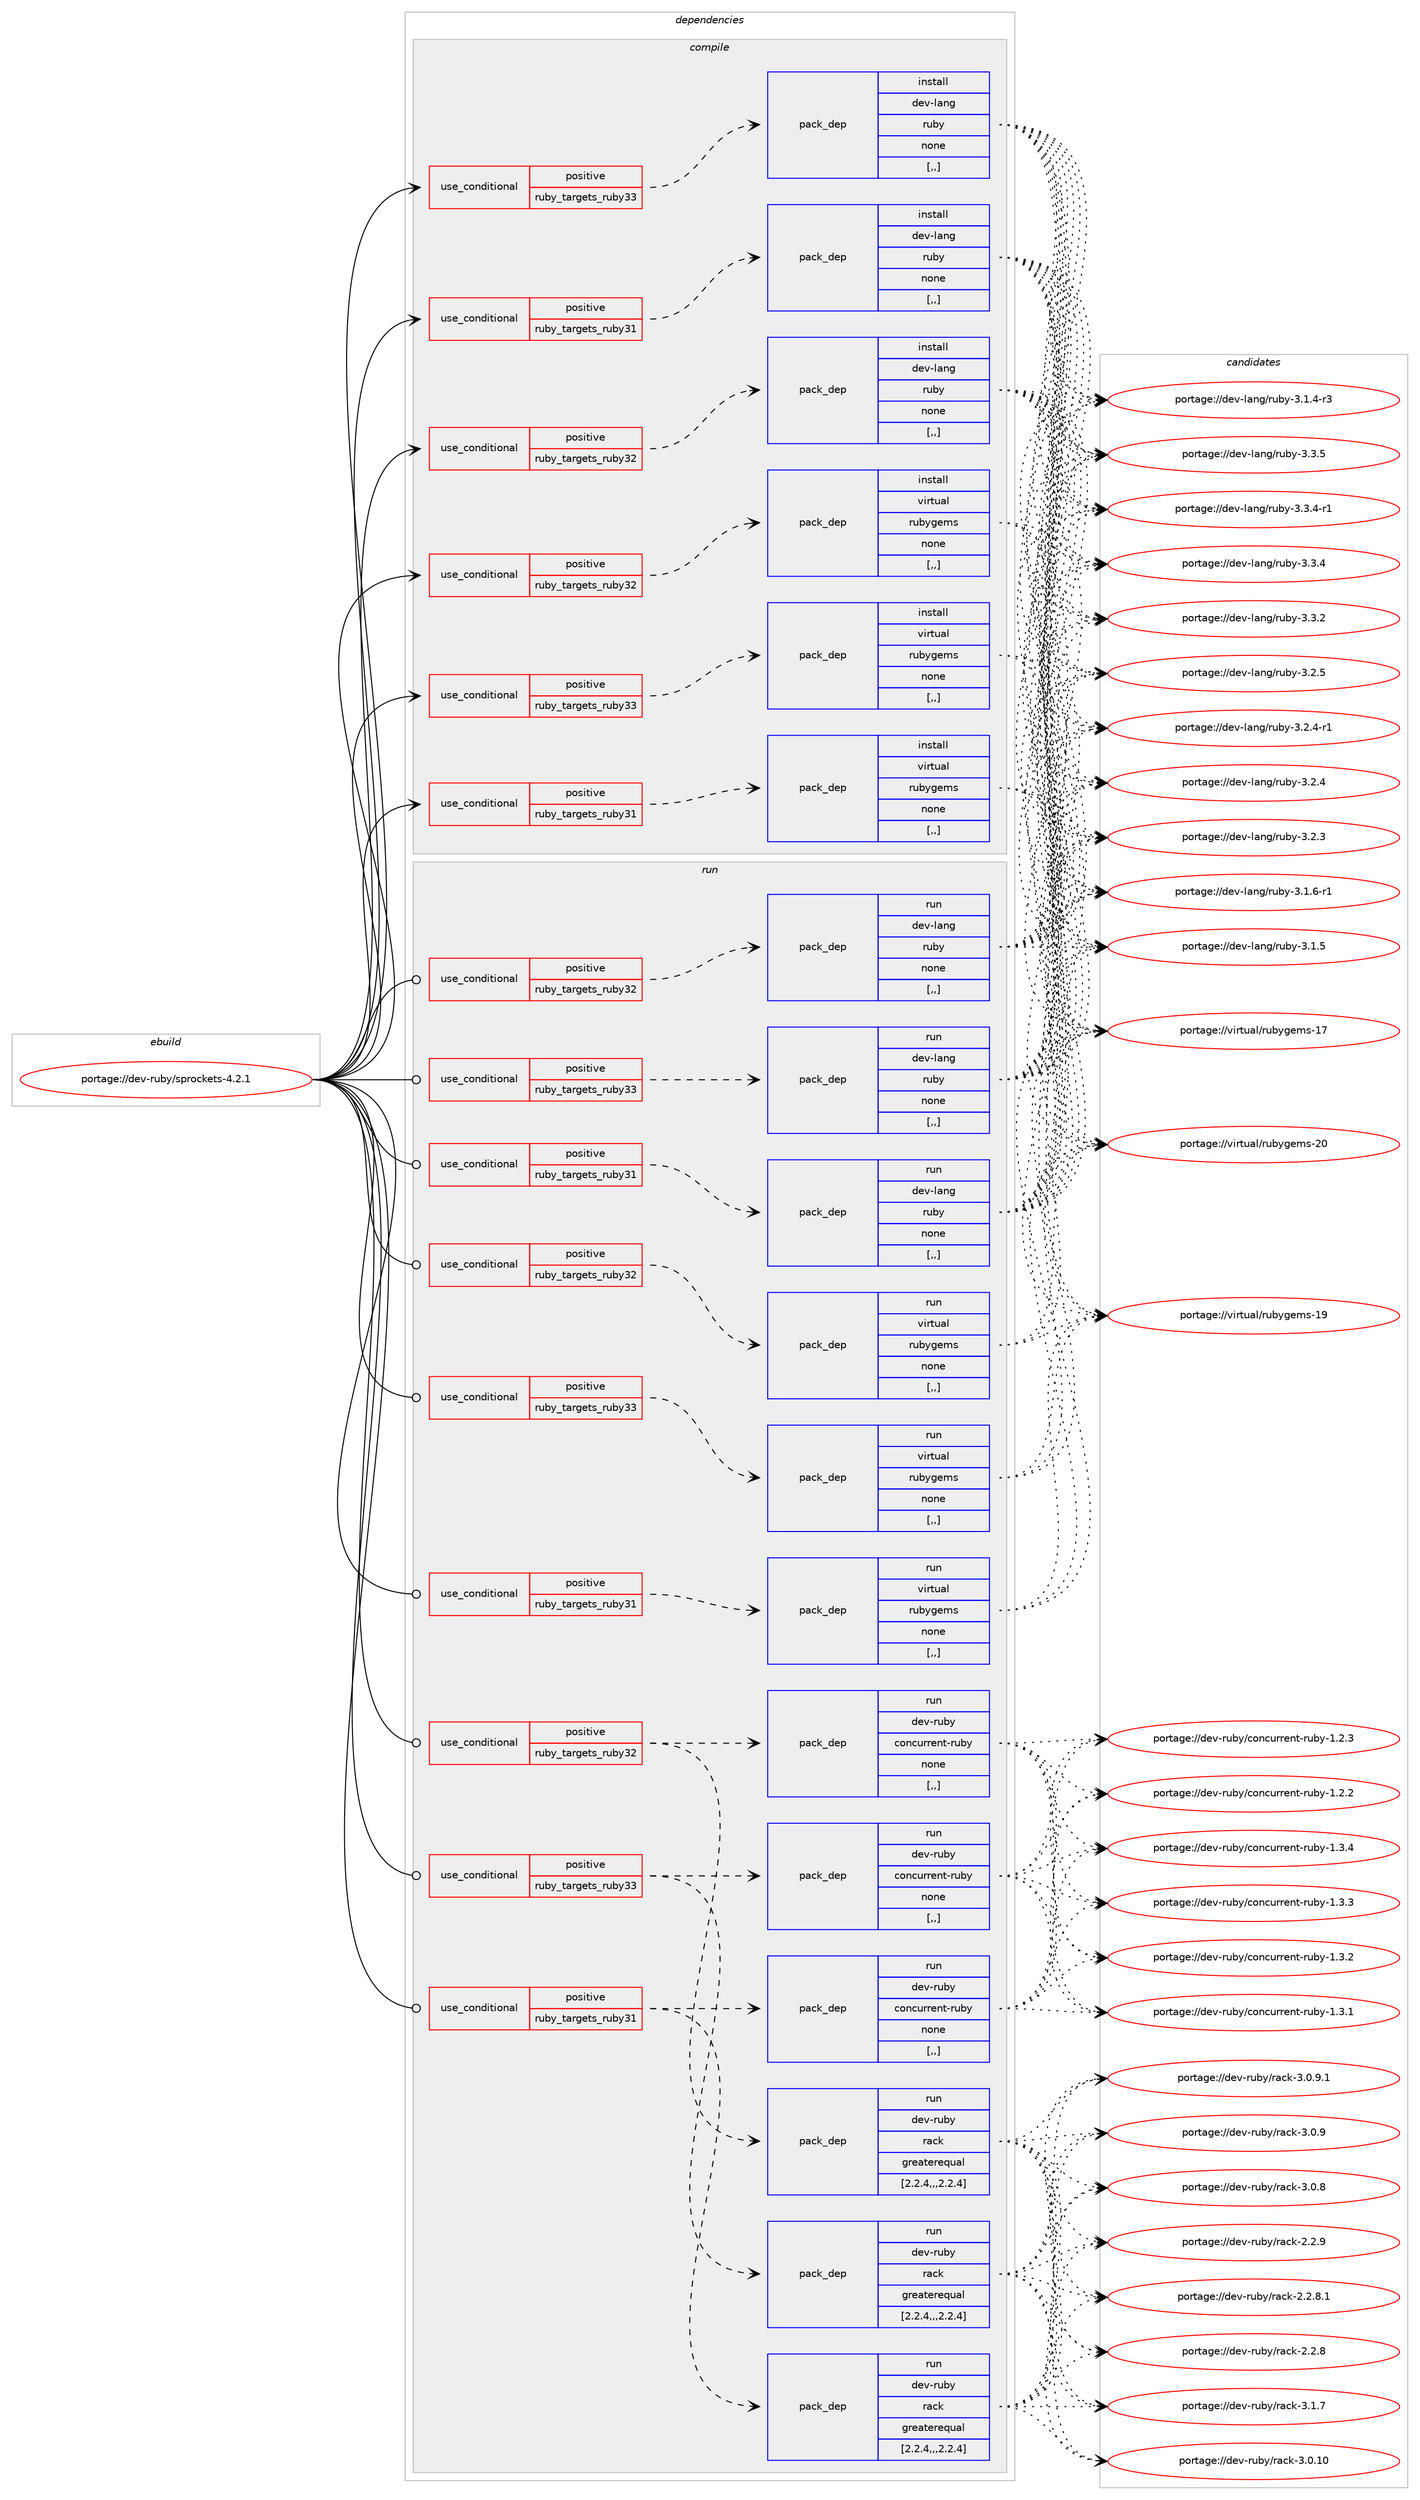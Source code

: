 digraph prolog {

# *************
# Graph options
# *************

newrank=true;
concentrate=true;
compound=true;
graph [rankdir=LR,fontname=Helvetica,fontsize=10,ranksep=1.5];#, ranksep=2.5, nodesep=0.2];
edge  [arrowhead=vee];
node  [fontname=Helvetica,fontsize=10];

# **********
# The ebuild
# **********

subgraph cluster_leftcol {
color=gray;
label=<<i>ebuild</i>>;
id [label="portage://dev-ruby/sprockets-4.2.1", color=red, width=4, href="../dev-ruby/sprockets-4.2.1.svg"];
}

# ****************
# The dependencies
# ****************

subgraph cluster_midcol {
color=gray;
label=<<i>dependencies</i>>;
subgraph cluster_compile {
fillcolor="#eeeeee";
style=filled;
label=<<i>compile</i>>;
subgraph cond188149 {
dependency700549 [label=<<TABLE BORDER="0" CELLBORDER="1" CELLSPACING="0" CELLPADDING="4"><TR><TD ROWSPAN="3" CELLPADDING="10">use_conditional</TD></TR><TR><TD>positive</TD></TR><TR><TD>ruby_targets_ruby31</TD></TR></TABLE>>, shape=none, color=red];
subgraph pack507419 {
dependency700550 [label=<<TABLE BORDER="0" CELLBORDER="1" CELLSPACING="0" CELLPADDING="4" WIDTH="220"><TR><TD ROWSPAN="6" CELLPADDING="30">pack_dep</TD></TR><TR><TD WIDTH="110">install</TD></TR><TR><TD>dev-lang</TD></TR><TR><TD>ruby</TD></TR><TR><TD>none</TD></TR><TR><TD>[,,]</TD></TR></TABLE>>, shape=none, color=blue];
}
dependency700549:e -> dependency700550:w [weight=20,style="dashed",arrowhead="vee"];
}
id:e -> dependency700549:w [weight=20,style="solid",arrowhead="vee"];
subgraph cond188150 {
dependency700551 [label=<<TABLE BORDER="0" CELLBORDER="1" CELLSPACING="0" CELLPADDING="4"><TR><TD ROWSPAN="3" CELLPADDING="10">use_conditional</TD></TR><TR><TD>positive</TD></TR><TR><TD>ruby_targets_ruby31</TD></TR></TABLE>>, shape=none, color=red];
subgraph pack507420 {
dependency700552 [label=<<TABLE BORDER="0" CELLBORDER="1" CELLSPACING="0" CELLPADDING="4" WIDTH="220"><TR><TD ROWSPAN="6" CELLPADDING="30">pack_dep</TD></TR><TR><TD WIDTH="110">install</TD></TR><TR><TD>virtual</TD></TR><TR><TD>rubygems</TD></TR><TR><TD>none</TD></TR><TR><TD>[,,]</TD></TR></TABLE>>, shape=none, color=blue];
}
dependency700551:e -> dependency700552:w [weight=20,style="dashed",arrowhead="vee"];
}
id:e -> dependency700551:w [weight=20,style="solid",arrowhead="vee"];
subgraph cond188151 {
dependency700553 [label=<<TABLE BORDER="0" CELLBORDER="1" CELLSPACING="0" CELLPADDING="4"><TR><TD ROWSPAN="3" CELLPADDING="10">use_conditional</TD></TR><TR><TD>positive</TD></TR><TR><TD>ruby_targets_ruby32</TD></TR></TABLE>>, shape=none, color=red];
subgraph pack507421 {
dependency700554 [label=<<TABLE BORDER="0" CELLBORDER="1" CELLSPACING="0" CELLPADDING="4" WIDTH="220"><TR><TD ROWSPAN="6" CELLPADDING="30">pack_dep</TD></TR><TR><TD WIDTH="110">install</TD></TR><TR><TD>dev-lang</TD></TR><TR><TD>ruby</TD></TR><TR><TD>none</TD></TR><TR><TD>[,,]</TD></TR></TABLE>>, shape=none, color=blue];
}
dependency700553:e -> dependency700554:w [weight=20,style="dashed",arrowhead="vee"];
}
id:e -> dependency700553:w [weight=20,style="solid",arrowhead="vee"];
subgraph cond188152 {
dependency700555 [label=<<TABLE BORDER="0" CELLBORDER="1" CELLSPACING="0" CELLPADDING="4"><TR><TD ROWSPAN="3" CELLPADDING="10">use_conditional</TD></TR><TR><TD>positive</TD></TR><TR><TD>ruby_targets_ruby32</TD></TR></TABLE>>, shape=none, color=red];
subgraph pack507422 {
dependency700556 [label=<<TABLE BORDER="0" CELLBORDER="1" CELLSPACING="0" CELLPADDING="4" WIDTH="220"><TR><TD ROWSPAN="6" CELLPADDING="30">pack_dep</TD></TR><TR><TD WIDTH="110">install</TD></TR><TR><TD>virtual</TD></TR><TR><TD>rubygems</TD></TR><TR><TD>none</TD></TR><TR><TD>[,,]</TD></TR></TABLE>>, shape=none, color=blue];
}
dependency700555:e -> dependency700556:w [weight=20,style="dashed",arrowhead="vee"];
}
id:e -> dependency700555:w [weight=20,style="solid",arrowhead="vee"];
subgraph cond188153 {
dependency700557 [label=<<TABLE BORDER="0" CELLBORDER="1" CELLSPACING="0" CELLPADDING="4"><TR><TD ROWSPAN="3" CELLPADDING="10">use_conditional</TD></TR><TR><TD>positive</TD></TR><TR><TD>ruby_targets_ruby33</TD></TR></TABLE>>, shape=none, color=red];
subgraph pack507423 {
dependency700558 [label=<<TABLE BORDER="0" CELLBORDER="1" CELLSPACING="0" CELLPADDING="4" WIDTH="220"><TR><TD ROWSPAN="6" CELLPADDING="30">pack_dep</TD></TR><TR><TD WIDTH="110">install</TD></TR><TR><TD>dev-lang</TD></TR><TR><TD>ruby</TD></TR><TR><TD>none</TD></TR><TR><TD>[,,]</TD></TR></TABLE>>, shape=none, color=blue];
}
dependency700557:e -> dependency700558:w [weight=20,style="dashed",arrowhead="vee"];
}
id:e -> dependency700557:w [weight=20,style="solid",arrowhead="vee"];
subgraph cond188154 {
dependency700559 [label=<<TABLE BORDER="0" CELLBORDER="1" CELLSPACING="0" CELLPADDING="4"><TR><TD ROWSPAN="3" CELLPADDING="10">use_conditional</TD></TR><TR><TD>positive</TD></TR><TR><TD>ruby_targets_ruby33</TD></TR></TABLE>>, shape=none, color=red];
subgraph pack507424 {
dependency700560 [label=<<TABLE BORDER="0" CELLBORDER="1" CELLSPACING="0" CELLPADDING="4" WIDTH="220"><TR><TD ROWSPAN="6" CELLPADDING="30">pack_dep</TD></TR><TR><TD WIDTH="110">install</TD></TR><TR><TD>virtual</TD></TR><TR><TD>rubygems</TD></TR><TR><TD>none</TD></TR><TR><TD>[,,]</TD></TR></TABLE>>, shape=none, color=blue];
}
dependency700559:e -> dependency700560:w [weight=20,style="dashed",arrowhead="vee"];
}
id:e -> dependency700559:w [weight=20,style="solid",arrowhead="vee"];
}
subgraph cluster_compileandrun {
fillcolor="#eeeeee";
style=filled;
label=<<i>compile and run</i>>;
}
subgraph cluster_run {
fillcolor="#eeeeee";
style=filled;
label=<<i>run</i>>;
subgraph cond188155 {
dependency700561 [label=<<TABLE BORDER="0" CELLBORDER="1" CELLSPACING="0" CELLPADDING="4"><TR><TD ROWSPAN="3" CELLPADDING="10">use_conditional</TD></TR><TR><TD>positive</TD></TR><TR><TD>ruby_targets_ruby31</TD></TR></TABLE>>, shape=none, color=red];
subgraph pack507425 {
dependency700562 [label=<<TABLE BORDER="0" CELLBORDER="1" CELLSPACING="0" CELLPADDING="4" WIDTH="220"><TR><TD ROWSPAN="6" CELLPADDING="30">pack_dep</TD></TR><TR><TD WIDTH="110">run</TD></TR><TR><TD>dev-lang</TD></TR><TR><TD>ruby</TD></TR><TR><TD>none</TD></TR><TR><TD>[,,]</TD></TR></TABLE>>, shape=none, color=blue];
}
dependency700561:e -> dependency700562:w [weight=20,style="dashed",arrowhead="vee"];
}
id:e -> dependency700561:w [weight=20,style="solid",arrowhead="odot"];
subgraph cond188156 {
dependency700563 [label=<<TABLE BORDER="0" CELLBORDER="1" CELLSPACING="0" CELLPADDING="4"><TR><TD ROWSPAN="3" CELLPADDING="10">use_conditional</TD></TR><TR><TD>positive</TD></TR><TR><TD>ruby_targets_ruby31</TD></TR></TABLE>>, shape=none, color=red];
subgraph pack507426 {
dependency700564 [label=<<TABLE BORDER="0" CELLBORDER="1" CELLSPACING="0" CELLPADDING="4" WIDTH="220"><TR><TD ROWSPAN="6" CELLPADDING="30">pack_dep</TD></TR><TR><TD WIDTH="110">run</TD></TR><TR><TD>dev-ruby</TD></TR><TR><TD>concurrent-ruby</TD></TR><TR><TD>none</TD></TR><TR><TD>[,,]</TD></TR></TABLE>>, shape=none, color=blue];
}
dependency700563:e -> dependency700564:w [weight=20,style="dashed",arrowhead="vee"];
subgraph pack507427 {
dependency700565 [label=<<TABLE BORDER="0" CELLBORDER="1" CELLSPACING="0" CELLPADDING="4" WIDTH="220"><TR><TD ROWSPAN="6" CELLPADDING="30">pack_dep</TD></TR><TR><TD WIDTH="110">run</TD></TR><TR><TD>dev-ruby</TD></TR><TR><TD>rack</TD></TR><TR><TD>greaterequal</TD></TR><TR><TD>[2.2.4,,,2.2.4]</TD></TR></TABLE>>, shape=none, color=blue];
}
dependency700563:e -> dependency700565:w [weight=20,style="dashed",arrowhead="vee"];
}
id:e -> dependency700563:w [weight=20,style="solid",arrowhead="odot"];
subgraph cond188157 {
dependency700566 [label=<<TABLE BORDER="0" CELLBORDER="1" CELLSPACING="0" CELLPADDING="4"><TR><TD ROWSPAN="3" CELLPADDING="10">use_conditional</TD></TR><TR><TD>positive</TD></TR><TR><TD>ruby_targets_ruby31</TD></TR></TABLE>>, shape=none, color=red];
subgraph pack507428 {
dependency700567 [label=<<TABLE BORDER="0" CELLBORDER="1" CELLSPACING="0" CELLPADDING="4" WIDTH="220"><TR><TD ROWSPAN="6" CELLPADDING="30">pack_dep</TD></TR><TR><TD WIDTH="110">run</TD></TR><TR><TD>virtual</TD></TR><TR><TD>rubygems</TD></TR><TR><TD>none</TD></TR><TR><TD>[,,]</TD></TR></TABLE>>, shape=none, color=blue];
}
dependency700566:e -> dependency700567:w [weight=20,style="dashed",arrowhead="vee"];
}
id:e -> dependency700566:w [weight=20,style="solid",arrowhead="odot"];
subgraph cond188158 {
dependency700568 [label=<<TABLE BORDER="0" CELLBORDER="1" CELLSPACING="0" CELLPADDING="4"><TR><TD ROWSPAN="3" CELLPADDING="10">use_conditional</TD></TR><TR><TD>positive</TD></TR><TR><TD>ruby_targets_ruby32</TD></TR></TABLE>>, shape=none, color=red];
subgraph pack507429 {
dependency700569 [label=<<TABLE BORDER="0" CELLBORDER="1" CELLSPACING="0" CELLPADDING="4" WIDTH="220"><TR><TD ROWSPAN="6" CELLPADDING="30">pack_dep</TD></TR><TR><TD WIDTH="110">run</TD></TR><TR><TD>dev-lang</TD></TR><TR><TD>ruby</TD></TR><TR><TD>none</TD></TR><TR><TD>[,,]</TD></TR></TABLE>>, shape=none, color=blue];
}
dependency700568:e -> dependency700569:w [weight=20,style="dashed",arrowhead="vee"];
}
id:e -> dependency700568:w [weight=20,style="solid",arrowhead="odot"];
subgraph cond188159 {
dependency700570 [label=<<TABLE BORDER="0" CELLBORDER="1" CELLSPACING="0" CELLPADDING="4"><TR><TD ROWSPAN="3" CELLPADDING="10">use_conditional</TD></TR><TR><TD>positive</TD></TR><TR><TD>ruby_targets_ruby32</TD></TR></TABLE>>, shape=none, color=red];
subgraph pack507430 {
dependency700571 [label=<<TABLE BORDER="0" CELLBORDER="1" CELLSPACING="0" CELLPADDING="4" WIDTH="220"><TR><TD ROWSPAN="6" CELLPADDING="30">pack_dep</TD></TR><TR><TD WIDTH="110">run</TD></TR><TR><TD>dev-ruby</TD></TR><TR><TD>concurrent-ruby</TD></TR><TR><TD>none</TD></TR><TR><TD>[,,]</TD></TR></TABLE>>, shape=none, color=blue];
}
dependency700570:e -> dependency700571:w [weight=20,style="dashed",arrowhead="vee"];
subgraph pack507431 {
dependency700572 [label=<<TABLE BORDER="0" CELLBORDER="1" CELLSPACING="0" CELLPADDING="4" WIDTH="220"><TR><TD ROWSPAN="6" CELLPADDING="30">pack_dep</TD></TR><TR><TD WIDTH="110">run</TD></TR><TR><TD>dev-ruby</TD></TR><TR><TD>rack</TD></TR><TR><TD>greaterequal</TD></TR><TR><TD>[2.2.4,,,2.2.4]</TD></TR></TABLE>>, shape=none, color=blue];
}
dependency700570:e -> dependency700572:w [weight=20,style="dashed",arrowhead="vee"];
}
id:e -> dependency700570:w [weight=20,style="solid",arrowhead="odot"];
subgraph cond188160 {
dependency700573 [label=<<TABLE BORDER="0" CELLBORDER="1" CELLSPACING="0" CELLPADDING="4"><TR><TD ROWSPAN="3" CELLPADDING="10">use_conditional</TD></TR><TR><TD>positive</TD></TR><TR><TD>ruby_targets_ruby32</TD></TR></TABLE>>, shape=none, color=red];
subgraph pack507432 {
dependency700574 [label=<<TABLE BORDER="0" CELLBORDER="1" CELLSPACING="0" CELLPADDING="4" WIDTH="220"><TR><TD ROWSPAN="6" CELLPADDING="30">pack_dep</TD></TR><TR><TD WIDTH="110">run</TD></TR><TR><TD>virtual</TD></TR><TR><TD>rubygems</TD></TR><TR><TD>none</TD></TR><TR><TD>[,,]</TD></TR></TABLE>>, shape=none, color=blue];
}
dependency700573:e -> dependency700574:w [weight=20,style="dashed",arrowhead="vee"];
}
id:e -> dependency700573:w [weight=20,style="solid",arrowhead="odot"];
subgraph cond188161 {
dependency700575 [label=<<TABLE BORDER="0" CELLBORDER="1" CELLSPACING="0" CELLPADDING="4"><TR><TD ROWSPAN="3" CELLPADDING="10">use_conditional</TD></TR><TR><TD>positive</TD></TR><TR><TD>ruby_targets_ruby33</TD></TR></TABLE>>, shape=none, color=red];
subgraph pack507433 {
dependency700576 [label=<<TABLE BORDER="0" CELLBORDER="1" CELLSPACING="0" CELLPADDING="4" WIDTH="220"><TR><TD ROWSPAN="6" CELLPADDING="30">pack_dep</TD></TR><TR><TD WIDTH="110">run</TD></TR><TR><TD>dev-lang</TD></TR><TR><TD>ruby</TD></TR><TR><TD>none</TD></TR><TR><TD>[,,]</TD></TR></TABLE>>, shape=none, color=blue];
}
dependency700575:e -> dependency700576:w [weight=20,style="dashed",arrowhead="vee"];
}
id:e -> dependency700575:w [weight=20,style="solid",arrowhead="odot"];
subgraph cond188162 {
dependency700577 [label=<<TABLE BORDER="0" CELLBORDER="1" CELLSPACING="0" CELLPADDING="4"><TR><TD ROWSPAN="3" CELLPADDING="10">use_conditional</TD></TR><TR><TD>positive</TD></TR><TR><TD>ruby_targets_ruby33</TD></TR></TABLE>>, shape=none, color=red];
subgraph pack507434 {
dependency700578 [label=<<TABLE BORDER="0" CELLBORDER="1" CELLSPACING="0" CELLPADDING="4" WIDTH="220"><TR><TD ROWSPAN="6" CELLPADDING="30">pack_dep</TD></TR><TR><TD WIDTH="110">run</TD></TR><TR><TD>dev-ruby</TD></TR><TR><TD>concurrent-ruby</TD></TR><TR><TD>none</TD></TR><TR><TD>[,,]</TD></TR></TABLE>>, shape=none, color=blue];
}
dependency700577:e -> dependency700578:w [weight=20,style="dashed",arrowhead="vee"];
subgraph pack507435 {
dependency700579 [label=<<TABLE BORDER="0" CELLBORDER="1" CELLSPACING="0" CELLPADDING="4" WIDTH="220"><TR><TD ROWSPAN="6" CELLPADDING="30">pack_dep</TD></TR><TR><TD WIDTH="110">run</TD></TR><TR><TD>dev-ruby</TD></TR><TR><TD>rack</TD></TR><TR><TD>greaterequal</TD></TR><TR><TD>[2.2.4,,,2.2.4]</TD></TR></TABLE>>, shape=none, color=blue];
}
dependency700577:e -> dependency700579:w [weight=20,style="dashed",arrowhead="vee"];
}
id:e -> dependency700577:w [weight=20,style="solid",arrowhead="odot"];
subgraph cond188163 {
dependency700580 [label=<<TABLE BORDER="0" CELLBORDER="1" CELLSPACING="0" CELLPADDING="4"><TR><TD ROWSPAN="3" CELLPADDING="10">use_conditional</TD></TR><TR><TD>positive</TD></TR><TR><TD>ruby_targets_ruby33</TD></TR></TABLE>>, shape=none, color=red];
subgraph pack507436 {
dependency700581 [label=<<TABLE BORDER="0" CELLBORDER="1" CELLSPACING="0" CELLPADDING="4" WIDTH="220"><TR><TD ROWSPAN="6" CELLPADDING="30">pack_dep</TD></TR><TR><TD WIDTH="110">run</TD></TR><TR><TD>virtual</TD></TR><TR><TD>rubygems</TD></TR><TR><TD>none</TD></TR><TR><TD>[,,]</TD></TR></TABLE>>, shape=none, color=blue];
}
dependency700580:e -> dependency700581:w [weight=20,style="dashed",arrowhead="vee"];
}
id:e -> dependency700580:w [weight=20,style="solid",arrowhead="odot"];
}
}

# **************
# The candidates
# **************

subgraph cluster_choices {
rank=same;
color=gray;
label=<<i>candidates</i>>;

subgraph choice507419 {
color=black;
nodesep=1;
choice10010111845108971101034711411798121455146514653 [label="portage://dev-lang/ruby-3.3.5", color=red, width=4,href="../dev-lang/ruby-3.3.5.svg"];
choice100101118451089711010347114117981214551465146524511449 [label="portage://dev-lang/ruby-3.3.4-r1", color=red, width=4,href="../dev-lang/ruby-3.3.4-r1.svg"];
choice10010111845108971101034711411798121455146514652 [label="portage://dev-lang/ruby-3.3.4", color=red, width=4,href="../dev-lang/ruby-3.3.4.svg"];
choice10010111845108971101034711411798121455146514650 [label="portage://dev-lang/ruby-3.3.2", color=red, width=4,href="../dev-lang/ruby-3.3.2.svg"];
choice10010111845108971101034711411798121455146504653 [label="portage://dev-lang/ruby-3.2.5", color=red, width=4,href="../dev-lang/ruby-3.2.5.svg"];
choice100101118451089711010347114117981214551465046524511449 [label="portage://dev-lang/ruby-3.2.4-r1", color=red, width=4,href="../dev-lang/ruby-3.2.4-r1.svg"];
choice10010111845108971101034711411798121455146504652 [label="portage://dev-lang/ruby-3.2.4", color=red, width=4,href="../dev-lang/ruby-3.2.4.svg"];
choice10010111845108971101034711411798121455146504651 [label="portage://dev-lang/ruby-3.2.3", color=red, width=4,href="../dev-lang/ruby-3.2.3.svg"];
choice100101118451089711010347114117981214551464946544511449 [label="portage://dev-lang/ruby-3.1.6-r1", color=red, width=4,href="../dev-lang/ruby-3.1.6-r1.svg"];
choice10010111845108971101034711411798121455146494653 [label="portage://dev-lang/ruby-3.1.5", color=red, width=4,href="../dev-lang/ruby-3.1.5.svg"];
choice100101118451089711010347114117981214551464946524511451 [label="portage://dev-lang/ruby-3.1.4-r3", color=red, width=4,href="../dev-lang/ruby-3.1.4-r3.svg"];
dependency700550:e -> choice10010111845108971101034711411798121455146514653:w [style=dotted,weight="100"];
dependency700550:e -> choice100101118451089711010347114117981214551465146524511449:w [style=dotted,weight="100"];
dependency700550:e -> choice10010111845108971101034711411798121455146514652:w [style=dotted,weight="100"];
dependency700550:e -> choice10010111845108971101034711411798121455146514650:w [style=dotted,weight="100"];
dependency700550:e -> choice10010111845108971101034711411798121455146504653:w [style=dotted,weight="100"];
dependency700550:e -> choice100101118451089711010347114117981214551465046524511449:w [style=dotted,weight="100"];
dependency700550:e -> choice10010111845108971101034711411798121455146504652:w [style=dotted,weight="100"];
dependency700550:e -> choice10010111845108971101034711411798121455146504651:w [style=dotted,weight="100"];
dependency700550:e -> choice100101118451089711010347114117981214551464946544511449:w [style=dotted,weight="100"];
dependency700550:e -> choice10010111845108971101034711411798121455146494653:w [style=dotted,weight="100"];
dependency700550:e -> choice100101118451089711010347114117981214551464946524511451:w [style=dotted,weight="100"];
}
subgraph choice507420 {
color=black;
nodesep=1;
choice118105114116117971084711411798121103101109115455048 [label="portage://virtual/rubygems-20", color=red, width=4,href="../virtual/rubygems-20.svg"];
choice118105114116117971084711411798121103101109115454957 [label="portage://virtual/rubygems-19", color=red, width=4,href="../virtual/rubygems-19.svg"];
choice118105114116117971084711411798121103101109115454955 [label="portage://virtual/rubygems-17", color=red, width=4,href="../virtual/rubygems-17.svg"];
dependency700552:e -> choice118105114116117971084711411798121103101109115455048:w [style=dotted,weight="100"];
dependency700552:e -> choice118105114116117971084711411798121103101109115454957:w [style=dotted,weight="100"];
dependency700552:e -> choice118105114116117971084711411798121103101109115454955:w [style=dotted,weight="100"];
}
subgraph choice507421 {
color=black;
nodesep=1;
choice10010111845108971101034711411798121455146514653 [label="portage://dev-lang/ruby-3.3.5", color=red, width=4,href="../dev-lang/ruby-3.3.5.svg"];
choice100101118451089711010347114117981214551465146524511449 [label="portage://dev-lang/ruby-3.3.4-r1", color=red, width=4,href="../dev-lang/ruby-3.3.4-r1.svg"];
choice10010111845108971101034711411798121455146514652 [label="portage://dev-lang/ruby-3.3.4", color=red, width=4,href="../dev-lang/ruby-3.3.4.svg"];
choice10010111845108971101034711411798121455146514650 [label="portage://dev-lang/ruby-3.3.2", color=red, width=4,href="../dev-lang/ruby-3.3.2.svg"];
choice10010111845108971101034711411798121455146504653 [label="portage://dev-lang/ruby-3.2.5", color=red, width=4,href="../dev-lang/ruby-3.2.5.svg"];
choice100101118451089711010347114117981214551465046524511449 [label="portage://dev-lang/ruby-3.2.4-r1", color=red, width=4,href="../dev-lang/ruby-3.2.4-r1.svg"];
choice10010111845108971101034711411798121455146504652 [label="portage://dev-lang/ruby-3.2.4", color=red, width=4,href="../dev-lang/ruby-3.2.4.svg"];
choice10010111845108971101034711411798121455146504651 [label="portage://dev-lang/ruby-3.2.3", color=red, width=4,href="../dev-lang/ruby-3.2.3.svg"];
choice100101118451089711010347114117981214551464946544511449 [label="portage://dev-lang/ruby-3.1.6-r1", color=red, width=4,href="../dev-lang/ruby-3.1.6-r1.svg"];
choice10010111845108971101034711411798121455146494653 [label="portage://dev-lang/ruby-3.1.5", color=red, width=4,href="../dev-lang/ruby-3.1.5.svg"];
choice100101118451089711010347114117981214551464946524511451 [label="portage://dev-lang/ruby-3.1.4-r3", color=red, width=4,href="../dev-lang/ruby-3.1.4-r3.svg"];
dependency700554:e -> choice10010111845108971101034711411798121455146514653:w [style=dotted,weight="100"];
dependency700554:e -> choice100101118451089711010347114117981214551465146524511449:w [style=dotted,weight="100"];
dependency700554:e -> choice10010111845108971101034711411798121455146514652:w [style=dotted,weight="100"];
dependency700554:e -> choice10010111845108971101034711411798121455146514650:w [style=dotted,weight="100"];
dependency700554:e -> choice10010111845108971101034711411798121455146504653:w [style=dotted,weight="100"];
dependency700554:e -> choice100101118451089711010347114117981214551465046524511449:w [style=dotted,weight="100"];
dependency700554:e -> choice10010111845108971101034711411798121455146504652:w [style=dotted,weight="100"];
dependency700554:e -> choice10010111845108971101034711411798121455146504651:w [style=dotted,weight="100"];
dependency700554:e -> choice100101118451089711010347114117981214551464946544511449:w [style=dotted,weight="100"];
dependency700554:e -> choice10010111845108971101034711411798121455146494653:w [style=dotted,weight="100"];
dependency700554:e -> choice100101118451089711010347114117981214551464946524511451:w [style=dotted,weight="100"];
}
subgraph choice507422 {
color=black;
nodesep=1;
choice118105114116117971084711411798121103101109115455048 [label="portage://virtual/rubygems-20", color=red, width=4,href="../virtual/rubygems-20.svg"];
choice118105114116117971084711411798121103101109115454957 [label="portage://virtual/rubygems-19", color=red, width=4,href="../virtual/rubygems-19.svg"];
choice118105114116117971084711411798121103101109115454955 [label="portage://virtual/rubygems-17", color=red, width=4,href="../virtual/rubygems-17.svg"];
dependency700556:e -> choice118105114116117971084711411798121103101109115455048:w [style=dotted,weight="100"];
dependency700556:e -> choice118105114116117971084711411798121103101109115454957:w [style=dotted,weight="100"];
dependency700556:e -> choice118105114116117971084711411798121103101109115454955:w [style=dotted,weight="100"];
}
subgraph choice507423 {
color=black;
nodesep=1;
choice10010111845108971101034711411798121455146514653 [label="portage://dev-lang/ruby-3.3.5", color=red, width=4,href="../dev-lang/ruby-3.3.5.svg"];
choice100101118451089711010347114117981214551465146524511449 [label="portage://dev-lang/ruby-3.3.4-r1", color=red, width=4,href="../dev-lang/ruby-3.3.4-r1.svg"];
choice10010111845108971101034711411798121455146514652 [label="portage://dev-lang/ruby-3.3.4", color=red, width=4,href="../dev-lang/ruby-3.3.4.svg"];
choice10010111845108971101034711411798121455146514650 [label="portage://dev-lang/ruby-3.3.2", color=red, width=4,href="../dev-lang/ruby-3.3.2.svg"];
choice10010111845108971101034711411798121455146504653 [label="portage://dev-lang/ruby-3.2.5", color=red, width=4,href="../dev-lang/ruby-3.2.5.svg"];
choice100101118451089711010347114117981214551465046524511449 [label="portage://dev-lang/ruby-3.2.4-r1", color=red, width=4,href="../dev-lang/ruby-3.2.4-r1.svg"];
choice10010111845108971101034711411798121455146504652 [label="portage://dev-lang/ruby-3.2.4", color=red, width=4,href="../dev-lang/ruby-3.2.4.svg"];
choice10010111845108971101034711411798121455146504651 [label="portage://dev-lang/ruby-3.2.3", color=red, width=4,href="../dev-lang/ruby-3.2.3.svg"];
choice100101118451089711010347114117981214551464946544511449 [label="portage://dev-lang/ruby-3.1.6-r1", color=red, width=4,href="../dev-lang/ruby-3.1.6-r1.svg"];
choice10010111845108971101034711411798121455146494653 [label="portage://dev-lang/ruby-3.1.5", color=red, width=4,href="../dev-lang/ruby-3.1.5.svg"];
choice100101118451089711010347114117981214551464946524511451 [label="portage://dev-lang/ruby-3.1.4-r3", color=red, width=4,href="../dev-lang/ruby-3.1.4-r3.svg"];
dependency700558:e -> choice10010111845108971101034711411798121455146514653:w [style=dotted,weight="100"];
dependency700558:e -> choice100101118451089711010347114117981214551465146524511449:w [style=dotted,weight="100"];
dependency700558:e -> choice10010111845108971101034711411798121455146514652:w [style=dotted,weight="100"];
dependency700558:e -> choice10010111845108971101034711411798121455146514650:w [style=dotted,weight="100"];
dependency700558:e -> choice10010111845108971101034711411798121455146504653:w [style=dotted,weight="100"];
dependency700558:e -> choice100101118451089711010347114117981214551465046524511449:w [style=dotted,weight="100"];
dependency700558:e -> choice10010111845108971101034711411798121455146504652:w [style=dotted,weight="100"];
dependency700558:e -> choice10010111845108971101034711411798121455146504651:w [style=dotted,weight="100"];
dependency700558:e -> choice100101118451089711010347114117981214551464946544511449:w [style=dotted,weight="100"];
dependency700558:e -> choice10010111845108971101034711411798121455146494653:w [style=dotted,weight="100"];
dependency700558:e -> choice100101118451089711010347114117981214551464946524511451:w [style=dotted,weight="100"];
}
subgraph choice507424 {
color=black;
nodesep=1;
choice118105114116117971084711411798121103101109115455048 [label="portage://virtual/rubygems-20", color=red, width=4,href="../virtual/rubygems-20.svg"];
choice118105114116117971084711411798121103101109115454957 [label="portage://virtual/rubygems-19", color=red, width=4,href="../virtual/rubygems-19.svg"];
choice118105114116117971084711411798121103101109115454955 [label="portage://virtual/rubygems-17", color=red, width=4,href="../virtual/rubygems-17.svg"];
dependency700560:e -> choice118105114116117971084711411798121103101109115455048:w [style=dotted,weight="100"];
dependency700560:e -> choice118105114116117971084711411798121103101109115454957:w [style=dotted,weight="100"];
dependency700560:e -> choice118105114116117971084711411798121103101109115454955:w [style=dotted,weight="100"];
}
subgraph choice507425 {
color=black;
nodesep=1;
choice10010111845108971101034711411798121455146514653 [label="portage://dev-lang/ruby-3.3.5", color=red, width=4,href="../dev-lang/ruby-3.3.5.svg"];
choice100101118451089711010347114117981214551465146524511449 [label="portage://dev-lang/ruby-3.3.4-r1", color=red, width=4,href="../dev-lang/ruby-3.3.4-r1.svg"];
choice10010111845108971101034711411798121455146514652 [label="portage://dev-lang/ruby-3.3.4", color=red, width=4,href="../dev-lang/ruby-3.3.4.svg"];
choice10010111845108971101034711411798121455146514650 [label="portage://dev-lang/ruby-3.3.2", color=red, width=4,href="../dev-lang/ruby-3.3.2.svg"];
choice10010111845108971101034711411798121455146504653 [label="portage://dev-lang/ruby-3.2.5", color=red, width=4,href="../dev-lang/ruby-3.2.5.svg"];
choice100101118451089711010347114117981214551465046524511449 [label="portage://dev-lang/ruby-3.2.4-r1", color=red, width=4,href="../dev-lang/ruby-3.2.4-r1.svg"];
choice10010111845108971101034711411798121455146504652 [label="portage://dev-lang/ruby-3.2.4", color=red, width=4,href="../dev-lang/ruby-3.2.4.svg"];
choice10010111845108971101034711411798121455146504651 [label="portage://dev-lang/ruby-3.2.3", color=red, width=4,href="../dev-lang/ruby-3.2.3.svg"];
choice100101118451089711010347114117981214551464946544511449 [label="portage://dev-lang/ruby-3.1.6-r1", color=red, width=4,href="../dev-lang/ruby-3.1.6-r1.svg"];
choice10010111845108971101034711411798121455146494653 [label="portage://dev-lang/ruby-3.1.5", color=red, width=4,href="../dev-lang/ruby-3.1.5.svg"];
choice100101118451089711010347114117981214551464946524511451 [label="portage://dev-lang/ruby-3.1.4-r3", color=red, width=4,href="../dev-lang/ruby-3.1.4-r3.svg"];
dependency700562:e -> choice10010111845108971101034711411798121455146514653:w [style=dotted,weight="100"];
dependency700562:e -> choice100101118451089711010347114117981214551465146524511449:w [style=dotted,weight="100"];
dependency700562:e -> choice10010111845108971101034711411798121455146514652:w [style=dotted,weight="100"];
dependency700562:e -> choice10010111845108971101034711411798121455146514650:w [style=dotted,weight="100"];
dependency700562:e -> choice10010111845108971101034711411798121455146504653:w [style=dotted,weight="100"];
dependency700562:e -> choice100101118451089711010347114117981214551465046524511449:w [style=dotted,weight="100"];
dependency700562:e -> choice10010111845108971101034711411798121455146504652:w [style=dotted,weight="100"];
dependency700562:e -> choice10010111845108971101034711411798121455146504651:w [style=dotted,weight="100"];
dependency700562:e -> choice100101118451089711010347114117981214551464946544511449:w [style=dotted,weight="100"];
dependency700562:e -> choice10010111845108971101034711411798121455146494653:w [style=dotted,weight="100"];
dependency700562:e -> choice100101118451089711010347114117981214551464946524511451:w [style=dotted,weight="100"];
}
subgraph choice507426 {
color=black;
nodesep=1;
choice10010111845114117981214799111110991171141141011101164511411798121454946514652 [label="portage://dev-ruby/concurrent-ruby-1.3.4", color=red, width=4,href="../dev-ruby/concurrent-ruby-1.3.4.svg"];
choice10010111845114117981214799111110991171141141011101164511411798121454946514651 [label="portage://dev-ruby/concurrent-ruby-1.3.3", color=red, width=4,href="../dev-ruby/concurrent-ruby-1.3.3.svg"];
choice10010111845114117981214799111110991171141141011101164511411798121454946514650 [label="portage://dev-ruby/concurrent-ruby-1.3.2", color=red, width=4,href="../dev-ruby/concurrent-ruby-1.3.2.svg"];
choice10010111845114117981214799111110991171141141011101164511411798121454946514649 [label="portage://dev-ruby/concurrent-ruby-1.3.1", color=red, width=4,href="../dev-ruby/concurrent-ruby-1.3.1.svg"];
choice10010111845114117981214799111110991171141141011101164511411798121454946504651 [label="portage://dev-ruby/concurrent-ruby-1.2.3", color=red, width=4,href="../dev-ruby/concurrent-ruby-1.2.3.svg"];
choice10010111845114117981214799111110991171141141011101164511411798121454946504650 [label="portage://dev-ruby/concurrent-ruby-1.2.2", color=red, width=4,href="../dev-ruby/concurrent-ruby-1.2.2.svg"];
dependency700564:e -> choice10010111845114117981214799111110991171141141011101164511411798121454946514652:w [style=dotted,weight="100"];
dependency700564:e -> choice10010111845114117981214799111110991171141141011101164511411798121454946514651:w [style=dotted,weight="100"];
dependency700564:e -> choice10010111845114117981214799111110991171141141011101164511411798121454946514650:w [style=dotted,weight="100"];
dependency700564:e -> choice10010111845114117981214799111110991171141141011101164511411798121454946514649:w [style=dotted,weight="100"];
dependency700564:e -> choice10010111845114117981214799111110991171141141011101164511411798121454946504651:w [style=dotted,weight="100"];
dependency700564:e -> choice10010111845114117981214799111110991171141141011101164511411798121454946504650:w [style=dotted,weight="100"];
}
subgraph choice507427 {
color=black;
nodesep=1;
choice1001011184511411798121471149799107455146494655 [label="portage://dev-ruby/rack-3.1.7", color=red, width=4,href="../dev-ruby/rack-3.1.7.svg"];
choice100101118451141179812147114979910745514648464948 [label="portage://dev-ruby/rack-3.0.10", color=red, width=4,href="../dev-ruby/rack-3.0.10.svg"];
choice10010111845114117981214711497991074551464846574649 [label="portage://dev-ruby/rack-3.0.9.1", color=red, width=4,href="../dev-ruby/rack-3.0.9.1.svg"];
choice1001011184511411798121471149799107455146484657 [label="portage://dev-ruby/rack-3.0.9", color=red, width=4,href="../dev-ruby/rack-3.0.9.svg"];
choice1001011184511411798121471149799107455146484656 [label="portage://dev-ruby/rack-3.0.8", color=red, width=4,href="../dev-ruby/rack-3.0.8.svg"];
choice1001011184511411798121471149799107455046504657 [label="portage://dev-ruby/rack-2.2.9", color=red, width=4,href="../dev-ruby/rack-2.2.9.svg"];
choice10010111845114117981214711497991074550465046564649 [label="portage://dev-ruby/rack-2.2.8.1", color=red, width=4,href="../dev-ruby/rack-2.2.8.1.svg"];
choice1001011184511411798121471149799107455046504656 [label="portage://dev-ruby/rack-2.2.8", color=red, width=4,href="../dev-ruby/rack-2.2.8.svg"];
dependency700565:e -> choice1001011184511411798121471149799107455146494655:w [style=dotted,weight="100"];
dependency700565:e -> choice100101118451141179812147114979910745514648464948:w [style=dotted,weight="100"];
dependency700565:e -> choice10010111845114117981214711497991074551464846574649:w [style=dotted,weight="100"];
dependency700565:e -> choice1001011184511411798121471149799107455146484657:w [style=dotted,weight="100"];
dependency700565:e -> choice1001011184511411798121471149799107455146484656:w [style=dotted,weight="100"];
dependency700565:e -> choice1001011184511411798121471149799107455046504657:w [style=dotted,weight="100"];
dependency700565:e -> choice10010111845114117981214711497991074550465046564649:w [style=dotted,weight="100"];
dependency700565:e -> choice1001011184511411798121471149799107455046504656:w [style=dotted,weight="100"];
}
subgraph choice507428 {
color=black;
nodesep=1;
choice118105114116117971084711411798121103101109115455048 [label="portage://virtual/rubygems-20", color=red, width=4,href="../virtual/rubygems-20.svg"];
choice118105114116117971084711411798121103101109115454957 [label="portage://virtual/rubygems-19", color=red, width=4,href="../virtual/rubygems-19.svg"];
choice118105114116117971084711411798121103101109115454955 [label="portage://virtual/rubygems-17", color=red, width=4,href="../virtual/rubygems-17.svg"];
dependency700567:e -> choice118105114116117971084711411798121103101109115455048:w [style=dotted,weight="100"];
dependency700567:e -> choice118105114116117971084711411798121103101109115454957:w [style=dotted,weight="100"];
dependency700567:e -> choice118105114116117971084711411798121103101109115454955:w [style=dotted,weight="100"];
}
subgraph choice507429 {
color=black;
nodesep=1;
choice10010111845108971101034711411798121455146514653 [label="portage://dev-lang/ruby-3.3.5", color=red, width=4,href="../dev-lang/ruby-3.3.5.svg"];
choice100101118451089711010347114117981214551465146524511449 [label="portage://dev-lang/ruby-3.3.4-r1", color=red, width=4,href="../dev-lang/ruby-3.3.4-r1.svg"];
choice10010111845108971101034711411798121455146514652 [label="portage://dev-lang/ruby-3.3.4", color=red, width=4,href="../dev-lang/ruby-3.3.4.svg"];
choice10010111845108971101034711411798121455146514650 [label="portage://dev-lang/ruby-3.3.2", color=red, width=4,href="../dev-lang/ruby-3.3.2.svg"];
choice10010111845108971101034711411798121455146504653 [label="portage://dev-lang/ruby-3.2.5", color=red, width=4,href="../dev-lang/ruby-3.2.5.svg"];
choice100101118451089711010347114117981214551465046524511449 [label="portage://dev-lang/ruby-3.2.4-r1", color=red, width=4,href="../dev-lang/ruby-3.2.4-r1.svg"];
choice10010111845108971101034711411798121455146504652 [label="portage://dev-lang/ruby-3.2.4", color=red, width=4,href="../dev-lang/ruby-3.2.4.svg"];
choice10010111845108971101034711411798121455146504651 [label="portage://dev-lang/ruby-3.2.3", color=red, width=4,href="../dev-lang/ruby-3.2.3.svg"];
choice100101118451089711010347114117981214551464946544511449 [label="portage://dev-lang/ruby-3.1.6-r1", color=red, width=4,href="../dev-lang/ruby-3.1.6-r1.svg"];
choice10010111845108971101034711411798121455146494653 [label="portage://dev-lang/ruby-3.1.5", color=red, width=4,href="../dev-lang/ruby-3.1.5.svg"];
choice100101118451089711010347114117981214551464946524511451 [label="portage://dev-lang/ruby-3.1.4-r3", color=red, width=4,href="../dev-lang/ruby-3.1.4-r3.svg"];
dependency700569:e -> choice10010111845108971101034711411798121455146514653:w [style=dotted,weight="100"];
dependency700569:e -> choice100101118451089711010347114117981214551465146524511449:w [style=dotted,weight="100"];
dependency700569:e -> choice10010111845108971101034711411798121455146514652:w [style=dotted,weight="100"];
dependency700569:e -> choice10010111845108971101034711411798121455146514650:w [style=dotted,weight="100"];
dependency700569:e -> choice10010111845108971101034711411798121455146504653:w [style=dotted,weight="100"];
dependency700569:e -> choice100101118451089711010347114117981214551465046524511449:w [style=dotted,weight="100"];
dependency700569:e -> choice10010111845108971101034711411798121455146504652:w [style=dotted,weight="100"];
dependency700569:e -> choice10010111845108971101034711411798121455146504651:w [style=dotted,weight="100"];
dependency700569:e -> choice100101118451089711010347114117981214551464946544511449:w [style=dotted,weight="100"];
dependency700569:e -> choice10010111845108971101034711411798121455146494653:w [style=dotted,weight="100"];
dependency700569:e -> choice100101118451089711010347114117981214551464946524511451:w [style=dotted,weight="100"];
}
subgraph choice507430 {
color=black;
nodesep=1;
choice10010111845114117981214799111110991171141141011101164511411798121454946514652 [label="portage://dev-ruby/concurrent-ruby-1.3.4", color=red, width=4,href="../dev-ruby/concurrent-ruby-1.3.4.svg"];
choice10010111845114117981214799111110991171141141011101164511411798121454946514651 [label="portage://dev-ruby/concurrent-ruby-1.3.3", color=red, width=4,href="../dev-ruby/concurrent-ruby-1.3.3.svg"];
choice10010111845114117981214799111110991171141141011101164511411798121454946514650 [label="portage://dev-ruby/concurrent-ruby-1.3.2", color=red, width=4,href="../dev-ruby/concurrent-ruby-1.3.2.svg"];
choice10010111845114117981214799111110991171141141011101164511411798121454946514649 [label="portage://dev-ruby/concurrent-ruby-1.3.1", color=red, width=4,href="../dev-ruby/concurrent-ruby-1.3.1.svg"];
choice10010111845114117981214799111110991171141141011101164511411798121454946504651 [label="portage://dev-ruby/concurrent-ruby-1.2.3", color=red, width=4,href="../dev-ruby/concurrent-ruby-1.2.3.svg"];
choice10010111845114117981214799111110991171141141011101164511411798121454946504650 [label="portage://dev-ruby/concurrent-ruby-1.2.2", color=red, width=4,href="../dev-ruby/concurrent-ruby-1.2.2.svg"];
dependency700571:e -> choice10010111845114117981214799111110991171141141011101164511411798121454946514652:w [style=dotted,weight="100"];
dependency700571:e -> choice10010111845114117981214799111110991171141141011101164511411798121454946514651:w [style=dotted,weight="100"];
dependency700571:e -> choice10010111845114117981214799111110991171141141011101164511411798121454946514650:w [style=dotted,weight="100"];
dependency700571:e -> choice10010111845114117981214799111110991171141141011101164511411798121454946514649:w [style=dotted,weight="100"];
dependency700571:e -> choice10010111845114117981214799111110991171141141011101164511411798121454946504651:w [style=dotted,weight="100"];
dependency700571:e -> choice10010111845114117981214799111110991171141141011101164511411798121454946504650:w [style=dotted,weight="100"];
}
subgraph choice507431 {
color=black;
nodesep=1;
choice1001011184511411798121471149799107455146494655 [label="portage://dev-ruby/rack-3.1.7", color=red, width=4,href="../dev-ruby/rack-3.1.7.svg"];
choice100101118451141179812147114979910745514648464948 [label="portage://dev-ruby/rack-3.0.10", color=red, width=4,href="../dev-ruby/rack-3.0.10.svg"];
choice10010111845114117981214711497991074551464846574649 [label="portage://dev-ruby/rack-3.0.9.1", color=red, width=4,href="../dev-ruby/rack-3.0.9.1.svg"];
choice1001011184511411798121471149799107455146484657 [label="portage://dev-ruby/rack-3.0.9", color=red, width=4,href="../dev-ruby/rack-3.0.9.svg"];
choice1001011184511411798121471149799107455146484656 [label="portage://dev-ruby/rack-3.0.8", color=red, width=4,href="../dev-ruby/rack-3.0.8.svg"];
choice1001011184511411798121471149799107455046504657 [label="portage://dev-ruby/rack-2.2.9", color=red, width=4,href="../dev-ruby/rack-2.2.9.svg"];
choice10010111845114117981214711497991074550465046564649 [label="portage://dev-ruby/rack-2.2.8.1", color=red, width=4,href="../dev-ruby/rack-2.2.8.1.svg"];
choice1001011184511411798121471149799107455046504656 [label="portage://dev-ruby/rack-2.2.8", color=red, width=4,href="../dev-ruby/rack-2.2.8.svg"];
dependency700572:e -> choice1001011184511411798121471149799107455146494655:w [style=dotted,weight="100"];
dependency700572:e -> choice100101118451141179812147114979910745514648464948:w [style=dotted,weight="100"];
dependency700572:e -> choice10010111845114117981214711497991074551464846574649:w [style=dotted,weight="100"];
dependency700572:e -> choice1001011184511411798121471149799107455146484657:w [style=dotted,weight="100"];
dependency700572:e -> choice1001011184511411798121471149799107455146484656:w [style=dotted,weight="100"];
dependency700572:e -> choice1001011184511411798121471149799107455046504657:w [style=dotted,weight="100"];
dependency700572:e -> choice10010111845114117981214711497991074550465046564649:w [style=dotted,weight="100"];
dependency700572:e -> choice1001011184511411798121471149799107455046504656:w [style=dotted,weight="100"];
}
subgraph choice507432 {
color=black;
nodesep=1;
choice118105114116117971084711411798121103101109115455048 [label="portage://virtual/rubygems-20", color=red, width=4,href="../virtual/rubygems-20.svg"];
choice118105114116117971084711411798121103101109115454957 [label="portage://virtual/rubygems-19", color=red, width=4,href="../virtual/rubygems-19.svg"];
choice118105114116117971084711411798121103101109115454955 [label="portage://virtual/rubygems-17", color=red, width=4,href="../virtual/rubygems-17.svg"];
dependency700574:e -> choice118105114116117971084711411798121103101109115455048:w [style=dotted,weight="100"];
dependency700574:e -> choice118105114116117971084711411798121103101109115454957:w [style=dotted,weight="100"];
dependency700574:e -> choice118105114116117971084711411798121103101109115454955:w [style=dotted,weight="100"];
}
subgraph choice507433 {
color=black;
nodesep=1;
choice10010111845108971101034711411798121455146514653 [label="portage://dev-lang/ruby-3.3.5", color=red, width=4,href="../dev-lang/ruby-3.3.5.svg"];
choice100101118451089711010347114117981214551465146524511449 [label="portage://dev-lang/ruby-3.3.4-r1", color=red, width=4,href="../dev-lang/ruby-3.3.4-r1.svg"];
choice10010111845108971101034711411798121455146514652 [label="portage://dev-lang/ruby-3.3.4", color=red, width=4,href="../dev-lang/ruby-3.3.4.svg"];
choice10010111845108971101034711411798121455146514650 [label="portage://dev-lang/ruby-3.3.2", color=red, width=4,href="../dev-lang/ruby-3.3.2.svg"];
choice10010111845108971101034711411798121455146504653 [label="portage://dev-lang/ruby-3.2.5", color=red, width=4,href="../dev-lang/ruby-3.2.5.svg"];
choice100101118451089711010347114117981214551465046524511449 [label="portage://dev-lang/ruby-3.2.4-r1", color=red, width=4,href="../dev-lang/ruby-3.2.4-r1.svg"];
choice10010111845108971101034711411798121455146504652 [label="portage://dev-lang/ruby-3.2.4", color=red, width=4,href="../dev-lang/ruby-3.2.4.svg"];
choice10010111845108971101034711411798121455146504651 [label="portage://dev-lang/ruby-3.2.3", color=red, width=4,href="../dev-lang/ruby-3.2.3.svg"];
choice100101118451089711010347114117981214551464946544511449 [label="portage://dev-lang/ruby-3.1.6-r1", color=red, width=4,href="../dev-lang/ruby-3.1.6-r1.svg"];
choice10010111845108971101034711411798121455146494653 [label="portage://dev-lang/ruby-3.1.5", color=red, width=4,href="../dev-lang/ruby-3.1.5.svg"];
choice100101118451089711010347114117981214551464946524511451 [label="portage://dev-lang/ruby-3.1.4-r3", color=red, width=4,href="../dev-lang/ruby-3.1.4-r3.svg"];
dependency700576:e -> choice10010111845108971101034711411798121455146514653:w [style=dotted,weight="100"];
dependency700576:e -> choice100101118451089711010347114117981214551465146524511449:w [style=dotted,weight="100"];
dependency700576:e -> choice10010111845108971101034711411798121455146514652:w [style=dotted,weight="100"];
dependency700576:e -> choice10010111845108971101034711411798121455146514650:w [style=dotted,weight="100"];
dependency700576:e -> choice10010111845108971101034711411798121455146504653:w [style=dotted,weight="100"];
dependency700576:e -> choice100101118451089711010347114117981214551465046524511449:w [style=dotted,weight="100"];
dependency700576:e -> choice10010111845108971101034711411798121455146504652:w [style=dotted,weight="100"];
dependency700576:e -> choice10010111845108971101034711411798121455146504651:w [style=dotted,weight="100"];
dependency700576:e -> choice100101118451089711010347114117981214551464946544511449:w [style=dotted,weight="100"];
dependency700576:e -> choice10010111845108971101034711411798121455146494653:w [style=dotted,weight="100"];
dependency700576:e -> choice100101118451089711010347114117981214551464946524511451:w [style=dotted,weight="100"];
}
subgraph choice507434 {
color=black;
nodesep=1;
choice10010111845114117981214799111110991171141141011101164511411798121454946514652 [label="portage://dev-ruby/concurrent-ruby-1.3.4", color=red, width=4,href="../dev-ruby/concurrent-ruby-1.3.4.svg"];
choice10010111845114117981214799111110991171141141011101164511411798121454946514651 [label="portage://dev-ruby/concurrent-ruby-1.3.3", color=red, width=4,href="../dev-ruby/concurrent-ruby-1.3.3.svg"];
choice10010111845114117981214799111110991171141141011101164511411798121454946514650 [label="portage://dev-ruby/concurrent-ruby-1.3.2", color=red, width=4,href="../dev-ruby/concurrent-ruby-1.3.2.svg"];
choice10010111845114117981214799111110991171141141011101164511411798121454946514649 [label="portage://dev-ruby/concurrent-ruby-1.3.1", color=red, width=4,href="../dev-ruby/concurrent-ruby-1.3.1.svg"];
choice10010111845114117981214799111110991171141141011101164511411798121454946504651 [label="portage://dev-ruby/concurrent-ruby-1.2.3", color=red, width=4,href="../dev-ruby/concurrent-ruby-1.2.3.svg"];
choice10010111845114117981214799111110991171141141011101164511411798121454946504650 [label="portage://dev-ruby/concurrent-ruby-1.2.2", color=red, width=4,href="../dev-ruby/concurrent-ruby-1.2.2.svg"];
dependency700578:e -> choice10010111845114117981214799111110991171141141011101164511411798121454946514652:w [style=dotted,weight="100"];
dependency700578:e -> choice10010111845114117981214799111110991171141141011101164511411798121454946514651:w [style=dotted,weight="100"];
dependency700578:e -> choice10010111845114117981214799111110991171141141011101164511411798121454946514650:w [style=dotted,weight="100"];
dependency700578:e -> choice10010111845114117981214799111110991171141141011101164511411798121454946514649:w [style=dotted,weight="100"];
dependency700578:e -> choice10010111845114117981214799111110991171141141011101164511411798121454946504651:w [style=dotted,weight="100"];
dependency700578:e -> choice10010111845114117981214799111110991171141141011101164511411798121454946504650:w [style=dotted,weight="100"];
}
subgraph choice507435 {
color=black;
nodesep=1;
choice1001011184511411798121471149799107455146494655 [label="portage://dev-ruby/rack-3.1.7", color=red, width=4,href="../dev-ruby/rack-3.1.7.svg"];
choice100101118451141179812147114979910745514648464948 [label="portage://dev-ruby/rack-3.0.10", color=red, width=4,href="../dev-ruby/rack-3.0.10.svg"];
choice10010111845114117981214711497991074551464846574649 [label="portage://dev-ruby/rack-3.0.9.1", color=red, width=4,href="../dev-ruby/rack-3.0.9.1.svg"];
choice1001011184511411798121471149799107455146484657 [label="portage://dev-ruby/rack-3.0.9", color=red, width=4,href="../dev-ruby/rack-3.0.9.svg"];
choice1001011184511411798121471149799107455146484656 [label="portage://dev-ruby/rack-3.0.8", color=red, width=4,href="../dev-ruby/rack-3.0.8.svg"];
choice1001011184511411798121471149799107455046504657 [label="portage://dev-ruby/rack-2.2.9", color=red, width=4,href="../dev-ruby/rack-2.2.9.svg"];
choice10010111845114117981214711497991074550465046564649 [label="portage://dev-ruby/rack-2.2.8.1", color=red, width=4,href="../dev-ruby/rack-2.2.8.1.svg"];
choice1001011184511411798121471149799107455046504656 [label="portage://dev-ruby/rack-2.2.8", color=red, width=4,href="../dev-ruby/rack-2.2.8.svg"];
dependency700579:e -> choice1001011184511411798121471149799107455146494655:w [style=dotted,weight="100"];
dependency700579:e -> choice100101118451141179812147114979910745514648464948:w [style=dotted,weight="100"];
dependency700579:e -> choice10010111845114117981214711497991074551464846574649:w [style=dotted,weight="100"];
dependency700579:e -> choice1001011184511411798121471149799107455146484657:w [style=dotted,weight="100"];
dependency700579:e -> choice1001011184511411798121471149799107455146484656:w [style=dotted,weight="100"];
dependency700579:e -> choice1001011184511411798121471149799107455046504657:w [style=dotted,weight="100"];
dependency700579:e -> choice10010111845114117981214711497991074550465046564649:w [style=dotted,weight="100"];
dependency700579:e -> choice1001011184511411798121471149799107455046504656:w [style=dotted,weight="100"];
}
subgraph choice507436 {
color=black;
nodesep=1;
choice118105114116117971084711411798121103101109115455048 [label="portage://virtual/rubygems-20", color=red, width=4,href="../virtual/rubygems-20.svg"];
choice118105114116117971084711411798121103101109115454957 [label="portage://virtual/rubygems-19", color=red, width=4,href="../virtual/rubygems-19.svg"];
choice118105114116117971084711411798121103101109115454955 [label="portage://virtual/rubygems-17", color=red, width=4,href="../virtual/rubygems-17.svg"];
dependency700581:e -> choice118105114116117971084711411798121103101109115455048:w [style=dotted,weight="100"];
dependency700581:e -> choice118105114116117971084711411798121103101109115454957:w [style=dotted,weight="100"];
dependency700581:e -> choice118105114116117971084711411798121103101109115454955:w [style=dotted,weight="100"];
}
}

}
